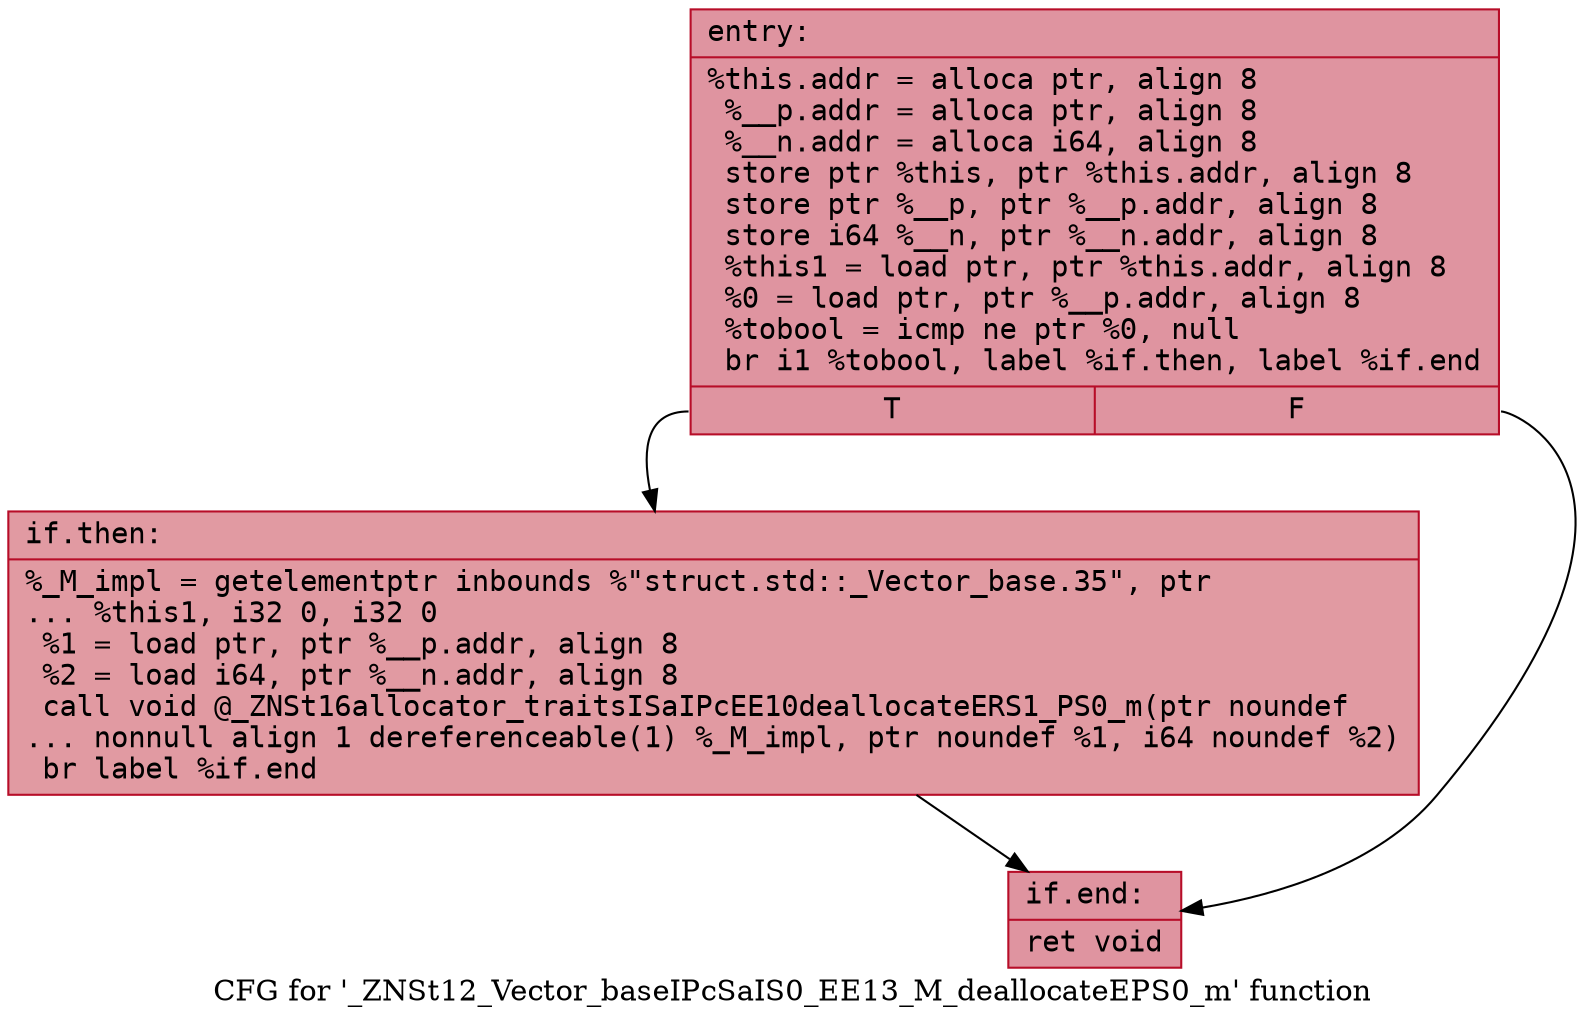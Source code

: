 digraph "CFG for '_ZNSt12_Vector_baseIPcSaIS0_EE13_M_deallocateEPS0_m' function" {
	label="CFG for '_ZNSt12_Vector_baseIPcSaIS0_EE13_M_deallocateEPS0_m' function";

	Node0x561f16555fd0 [shape=record,color="#b70d28ff", style=filled, fillcolor="#b70d2870" fontname="Courier",label="{entry:\l|  %this.addr = alloca ptr, align 8\l  %__p.addr = alloca ptr, align 8\l  %__n.addr = alloca i64, align 8\l  store ptr %this, ptr %this.addr, align 8\l  store ptr %__p, ptr %__p.addr, align 8\l  store i64 %__n, ptr %__n.addr, align 8\l  %this1 = load ptr, ptr %this.addr, align 8\l  %0 = load ptr, ptr %__p.addr, align 8\l  %tobool = icmp ne ptr %0, null\l  br i1 %tobool, label %if.then, label %if.end\l|{<s0>T|<s1>F}}"];
	Node0x561f16555fd0:s0 -> Node0x561f16556530[tooltip="entry -> if.then\nProbability 62.50%" ];
	Node0x561f16555fd0:s1 -> Node0x561f165565a0[tooltip="entry -> if.end\nProbability 37.50%" ];
	Node0x561f16556530 [shape=record,color="#b70d28ff", style=filled, fillcolor="#bb1b2c70" fontname="Courier",label="{if.then:\l|  %_M_impl = getelementptr inbounds %\"struct.std::_Vector_base.35\", ptr\l... %this1, i32 0, i32 0\l  %1 = load ptr, ptr %__p.addr, align 8\l  %2 = load i64, ptr %__n.addr, align 8\l  call void @_ZNSt16allocator_traitsISaIPcEE10deallocateERS1_PS0_m(ptr noundef\l... nonnull align 1 dereferenceable(1) %_M_impl, ptr noundef %1, i64 noundef %2)\l  br label %if.end\l}"];
	Node0x561f16556530 -> Node0x561f165565a0[tooltip="if.then -> if.end\nProbability 100.00%" ];
	Node0x561f165565a0 [shape=record,color="#b70d28ff", style=filled, fillcolor="#b70d2870" fontname="Courier",label="{if.end:\l|  ret void\l}"];
}
